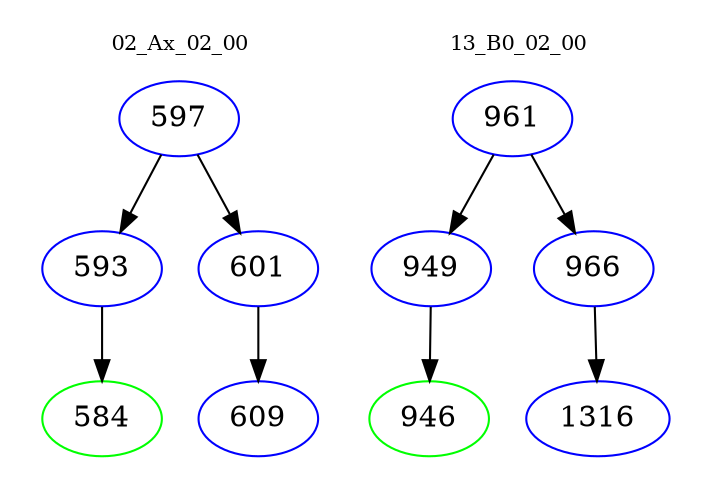 digraph{
subgraph cluster_0 {
color = white
label = "02_Ax_02_00";
fontsize=10;
T0_597 [label="597", color="blue"]
T0_597 -> T0_593 [color="black"]
T0_593 [label="593", color="blue"]
T0_593 -> T0_584 [color="black"]
T0_584 [label="584", color="green"]
T0_597 -> T0_601 [color="black"]
T0_601 [label="601", color="blue"]
T0_601 -> T0_609 [color="black"]
T0_609 [label="609", color="blue"]
}
subgraph cluster_1 {
color = white
label = "13_B0_02_00";
fontsize=10;
T1_961 [label="961", color="blue"]
T1_961 -> T1_949 [color="black"]
T1_949 [label="949", color="blue"]
T1_949 -> T1_946 [color="black"]
T1_946 [label="946", color="green"]
T1_961 -> T1_966 [color="black"]
T1_966 [label="966", color="blue"]
T1_966 -> T1_1316 [color="black"]
T1_1316 [label="1316", color="blue"]
}
}
